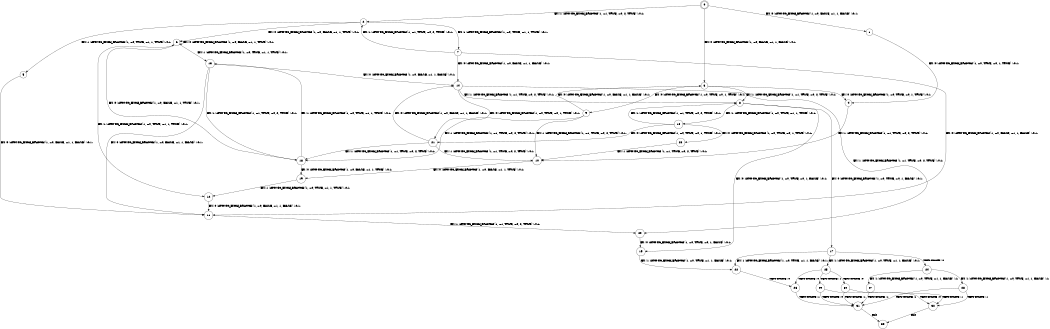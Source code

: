 digraph BCG {
size = "7, 10.5";
center = TRUE;
node [shape = circle];
0 [peripheries = 2];
0 -> 1 [label = "EX !0 !ATOMIC_EXCH_BRANCH (1, +0, FALSE, +1, 1, FALSE) !:0:1:"];
0 -> 2 [label = "EX !1 !ATOMIC_EXCH_BRANCH (1, +1, TRUE, +0, 2, TRUE) !:0:1:"];
0 -> 3 [label = "EX !0 !ATOMIC_EXCH_BRANCH (1, +0, FALSE, +1, 1, FALSE) !:0:1:"];
1 -> 4 [label = "EX !0 !ATOMIC_EXCH_BRANCH (1, +0, TRUE, +0, 1, TRUE) !:0:1:"];
2 -> 5 [label = "EX !1 !ATOMIC_EXCH_BRANCH (1, +0, TRUE, +1, 1, TRUE) !:0:1:"];
2 -> 6 [label = "EX !0 !ATOMIC_EXCH_BRANCH (1, +0, FALSE, +1, 1, TRUE) !:0:1:"];
2 -> 7 [label = "EX !1 !ATOMIC_EXCH_BRANCH (1, +0, TRUE, +1, 1, TRUE) !:0:1:"];
3 -> 4 [label = "EX !0 !ATOMIC_EXCH_BRANCH (1, +0, TRUE, +0, 1, TRUE) !:0:1:"];
3 -> 8 [label = "EX !1 !ATOMIC_EXCH_BRANCH (1, +1, TRUE, +0, 2, TRUE) !:0:1:"];
3 -> 9 [label = "EX !0 !ATOMIC_EXCH_BRANCH (1, +0, TRUE, +0, 1, TRUE) !:0:1:"];
4 -> 10 [label = "EX !1 !ATOMIC_EXCH_BRANCH (1, +1, TRUE, +0, 2, TRUE) !:0:1:"];
5 -> 11 [label = "EX !0 !ATOMIC_EXCH_BRANCH (1, +0, FALSE, +1, 1, FALSE) !:0:1:"];
6 -> 12 [label = "EX !1 !ATOMIC_EXCH_BRANCH (1, +0, TRUE, +1, 1, TRUE) !:0:1:"];
6 -> 13 [label = "EX !1 !ATOMIC_EXCH_BRANCH (1, +0, TRUE, +1, 1, TRUE) !:0:1:"];
6 -> 6 [label = "EX !0 !ATOMIC_EXCH_BRANCH (1, +0, FALSE, +1, 1, TRUE) !:0:1:"];
7 -> 11 [label = "EX !0 !ATOMIC_EXCH_BRANCH (1, +0, FALSE, +1, 1, FALSE) !:0:1:"];
7 -> 14 [label = "EX !0 !ATOMIC_EXCH_BRANCH (1, +0, FALSE, +1, 1, FALSE) !:0:1:"];
7 -> 2 [label = "EX !1 !ATOMIC_EXCH_BRANCH (1, +1, TRUE, +0, 2, TRUE) !:0:1:"];
8 -> 15 [label = "EX !0 !ATOMIC_EXCH_BRANCH (1, +0, TRUE, +0, 1, FALSE) !:0:1:"];
8 -> 16 [label = "EX !1 !ATOMIC_EXCH_BRANCH (1, +0, TRUE, +1, 1, TRUE) !:0:1:"];
8 -> 17 [label = "EX !0 !ATOMIC_EXCH_BRANCH (1, +0, TRUE, +0, 1, FALSE) !:0:1:"];
9 -> 10 [label = "EX !1 !ATOMIC_EXCH_BRANCH (1, +1, TRUE, +0, 2, TRUE) !:0:1:"];
9 -> 18 [label = "EX !1 !ATOMIC_EXCH_BRANCH (1, +1, TRUE, +0, 2, TRUE) !:0:1:"];
9 -> 3 [label = "EX !0 !ATOMIC_EXCH_BRANCH (1, +0, FALSE, +1, 1, FALSE) !:0:1:"];
10 -> 19 [label = "EX !0 !ATOMIC_EXCH_BRANCH (1, +0, FALSE, +1, 1, TRUE) !:0:1:"];
11 -> 20 [label = "EX !1 !ATOMIC_EXCH_BRANCH (1, +1, TRUE, +0, 2, TRUE) !:0:1:"];
12 -> 11 [label = "EX !0 !ATOMIC_EXCH_BRANCH (1, +0, FALSE, +1, 1, FALSE) !:0:1:"];
13 -> 11 [label = "EX !0 !ATOMIC_EXCH_BRANCH (1, +0, FALSE, +1, 1, FALSE) !:0:1:"];
13 -> 18 [label = "EX !1 !ATOMIC_EXCH_BRANCH (1, +1, TRUE, +0, 2, TRUE) !:0:1:"];
13 -> 14 [label = "EX !0 !ATOMIC_EXCH_BRANCH (1, +0, FALSE, +1, 1, FALSE) !:0:1:"];
14 -> 20 [label = "EX !1 !ATOMIC_EXCH_BRANCH (1, +1, TRUE, +0, 2, TRUE) !:0:1:"];
14 -> 8 [label = "EX !1 !ATOMIC_EXCH_BRANCH (1, +1, TRUE, +0, 2, TRUE) !:0:1:"];
14 -> 21 [label = "EX !0 !ATOMIC_EXCH_BRANCH (1, +0, TRUE, +0, 1, TRUE) !:0:1:"];
15 -> 22 [label = "EX !1 !ATOMIC_EXCH_BRANCH (1, +0, TRUE, +1, 1, FALSE) !:0:1:"];
16 -> 23 [label = "EX !0 !ATOMIC_EXCH_BRANCH (1, +0, TRUE, +0, 1, TRUE) !:0:1:"];
16 -> 8 [label = "EX !1 !ATOMIC_EXCH_BRANCH (1, +1, TRUE, +0, 2, TRUE) !:0:1:"];
16 -> 21 [label = "EX !0 !ATOMIC_EXCH_BRANCH (1, +0, TRUE, +0, 1, TRUE) !:0:1:"];
17 -> 22 [label = "EX !1 !ATOMIC_EXCH_BRANCH (1, +0, TRUE, +1, 1, FALSE) !:0:1:"];
17 -> 24 [label = "TERMINATE !0"];
17 -> 25 [label = "EX !1 !ATOMIC_EXCH_BRANCH (1, +0, TRUE, +1, 1, FALSE) !:0:1:"];
18 -> 19 [label = "EX !0 !ATOMIC_EXCH_BRANCH (1, +0, FALSE, +1, 1, TRUE) !:0:1:"];
18 -> 13 [label = "EX !1 !ATOMIC_EXCH_BRANCH (1, +0, TRUE, +1, 1, TRUE) !:0:1:"];
18 -> 6 [label = "EX !0 !ATOMIC_EXCH_BRANCH (1, +0, FALSE, +1, 1, TRUE) !:0:1:"];
19 -> 12 [label = "EX !1 !ATOMIC_EXCH_BRANCH (1, +0, TRUE, +1, 1, TRUE) !:0:1:"];
20 -> 15 [label = "EX !0 !ATOMIC_EXCH_BRANCH (1, +0, TRUE, +0, 1, FALSE) !:0:1:"];
21 -> 10 [label = "EX !1 !ATOMIC_EXCH_BRANCH (1, +1, TRUE, +0, 2, TRUE) !:0:1:"];
21 -> 18 [label = "EX !1 !ATOMIC_EXCH_BRANCH (1, +1, TRUE, +0, 2, TRUE) !:0:1:"];
21 -> 14 [label = "EX !0 !ATOMIC_EXCH_BRANCH (1, +0, FALSE, +1, 1, FALSE) !:0:1:"];
22 -> 26 [label = "TERMINATE !0"];
23 -> 10 [label = "EX !1 !ATOMIC_EXCH_BRANCH (1, +1, TRUE, +0, 2, TRUE) !:0:1:"];
24 -> 27 [label = "EX !1 !ATOMIC_EXCH_BRANCH (1, +0, TRUE, +1, 1, FALSE) !:1:"];
24 -> 28 [label = "EX !1 !ATOMIC_EXCH_BRANCH (1, +0, TRUE, +1, 1, FALSE) !:1:"];
25 -> 26 [label = "TERMINATE !0"];
25 -> 29 [label = "TERMINATE !1"];
25 -> 30 [label = "TERMINATE !0"];
26 -> 31 [label = "TERMINATE !1"];
27 -> 31 [label = "TERMINATE !1"];
28 -> 31 [label = "TERMINATE !1"];
28 -> 32 [label = "TERMINATE !1"];
29 -> 31 [label = "TERMINATE !0"];
29 -> 32 [label = "TERMINATE !0"];
30 -> 31 [label = "TERMINATE !1"];
30 -> 32 [label = "TERMINATE !1"];
31 -> 33 [label = "exit"];
32 -> 33 [label = "exit"];
}
